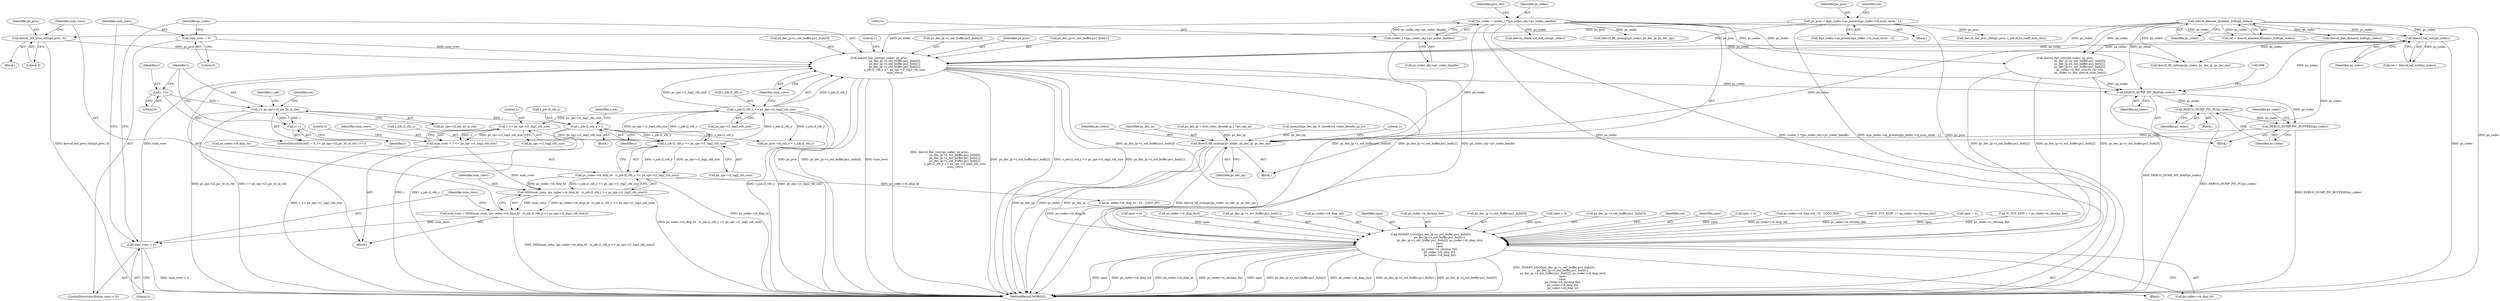 digraph "0_Android_87fb7909c49e6a4510ba86ace1ffc83459c7e1b9@array" {
"1001542" [label="(Call,ihevcd_fmt_conv(ps_codec, ps_proc,\n                                    ps_dec_ip->s_out_buffer.pu1_bufs[0],\n                                    ps_dec_ip->s_out_buffer.pu1_bufs[1],\n                                    ps_dec_ip->s_out_buffer.pu1_bufs[2],\n                                    s_job.i2_ctb_y << ps_sps->i1_log2_ctb_size,\n                                    num_rows))"];
"1001198" [label="(Call,ihevcd_allocate_dynamic_bufs(ps_codec))"];
"1000986" [label="(Call,ihevcd_nal_unit(ps_codec))"];
"1000151" [label="(Call,*ps_codec = (codec_t *)(ps_codec_obj->pv_codec_handle))"];
"1000153" [label="(Call,(codec_t *)(ps_codec_obj->pv_codec_handle))"];
"1001517" [label="(Call,ihevcd_init_proc_ctxt(ps_proc, 0))"];
"1001412" [label="(Call,ps_proc = &ps_codec->as_process[ps_codec->i4_num_cores - 1])"];
"1001566" [label="(Call,s_job.i2_ctb_y << ps_sps->i1_log2_ctb_size)"];
"1001528" [label="(Call,s_job.i2_ctb_y << ps_sps->i1_log2_ctb_size)"];
"1001356" [label="(Call,s_job.i2_ctb_y = i)"];
"1001331" [label="(Call,i < ps_sps->i2_pic_ht_in_ctb)"];
"1001336" [label="(Call,i++)"];
"1001328" [label="(Call,i = 0)"];
"1001505" [label="(Call,1 << ps_sps->i1_log2_ctb_size)"];
"1001536" [label="(Call,num_rows < 0)"];
"1001520" [label="(Call,num_rows = MIN(num_rows, (ps_codec->i4_disp_ht - (s_job.i2_ctb_y << ps_sps->i1_log2_ctb_size))))"];
"1001522" [label="(Call,MIN(num_rows, (ps_codec->i4_disp_ht - (s_job.i2_ctb_y << ps_sps->i1_log2_ctb_size))))"];
"1001503" [label="(Call,num_rows = 1 << ps_sps->i1_log2_ctb_size)"];
"1001524" [label="(Call,ps_codec->i4_disp_ht - (s_job.i2_ctb_y << ps_sps->i1_log2_ctb_size))"];
"1001539" [label="(Call,num_rows = 0)"];
"1001694" [label="(Call,DEBUG_DUMP_MV_MAP(ps_codec))"];
"1001827" [label="(Call,DEBUG_DUMP_PIC_PU(ps_codec))"];
"1001829" [label="(Call,DEBUG_DUMP_PIC_BUFFERS(ps_codec))"];
"1001835" [label="(Call,ihevcd_fill_outargs(ps_codec, ps_dec_ip, ps_dec_op))"];
"1001880" [label="(Call,INSERT_LOGO(ps_dec_ip->s_out_buffer.pu1_bufs[0],\n                    ps_dec_ip->s_out_buffer.pu1_bufs[1],\n                    ps_dec_ip->s_out_buffer.pu1_bufs[2], ps_codec->i4_disp_strd,\n                    xpos,\n                    ypos,\n                    ps_codec->e_chroma_fmt,\n                    ps_codec->i4_disp_wd,\n                    ps_codec->i4_disp_ht))"];
"1001828" [label="(Identifier,ps_codec)"];
"1001895" [label="(Call,ps_dec_ip->s_out_buffer.pu1_bufs[2])"];
"1001331" [label="(Call,i < ps_sps->i2_pic_ht_in_ctb)"];
"1001524" [label="(Call,ps_codec->i4_disp_ht - (s_job.i2_ctb_y << ps_sps->i1_log2_ctb_size))"];
"1001520" [label="(Call,num_rows = MIN(num_rows, (ps_codec->i4_disp_ht - (s_job.i2_ctb_y << ps_sps->i1_log2_ctb_size))))"];
"1001523" [label="(Identifier,num_rows)"];
"1000987" [label="(Identifier,ps_codec)"];
"1001544" [label="(Identifier,ps_proc)"];
"1000984" [label="(Call,ret = ihevcd_nal_unit(ps_codec))"];
"1001518" [label="(Identifier,ps_proc)"];
"1000986" [label="(Call,ihevcd_nal_unit(ps_codec))"];
"1000155" [label="(Call,ps_codec_obj->pv_codec_handle)"];
"1001917" [label="(Identifier,ret)"];
"1001479" [label="(Call,ihevcd_init_proc_ctxt(ps_proc, s_job.i4_tu_coeff_data_ofst))"];
"1001516" [label="(Block,)"];
"1001336" [label="(Call,i++)"];
"1001906" [label="(Identifier,ypos)"];
"1001536" [label="(Call,num_rows < 0)"];
"1001695" [label="(Identifier,ps_codec)"];
"1001694" [label="(Call,DEBUG_DUMP_MV_MAP(ps_codec))"];
"1001833" [label="(Identifier,ps_codec)"];
"1001867" [label="(Call,ypos < 0)"];
"1000151" [label="(Call,*ps_codec = (codec_t *)(ps_codec_obj->pv_codec_handle))"];
"1001543" [label="(Identifier,ps_codec)"];
"1001535" [label="(ControlStructure,if(num_rows < 0))"];
"1001363" [label="(Identifier,s_job)"];
"1001458" [label="(Call,ps_proc->i4_ctb_y = s_job.i2_ctb_y)"];
"1001529" [label="(Call,s_job.i2_ctb_y)"];
"1001537" [label="(Identifier,num_rows)"];
"1001525" [label="(Call,ps_codec->i4_disp_ht)"];
"1001255" [label="(Block,)"];
"1001512" [label="(Literal,0)"];
"1001521" [label="(Identifier,num_rows)"];
"1000173" [label="(Call,ps_dec_ip = (ivd_video_decode_ip_t *)pv_api_ip)"];
"1001538" [label="(Literal,0)"];
"1001528" [label="(Call,s_job.i2_ctb_y << ps_sps->i1_log2_ctb_size)"];
"1001573" [label="(Identifier,num_rows)"];
"1001880" [label="(Call,INSERT_LOGO(ps_dec_ip->s_out_buffer.pu1_bufs[0],\n                    ps_dec_ip->s_out_buffer.pu1_bufs[1],\n                    ps_dec_ip->s_out_buffer.pu1_bufs[2], ps_codec->i4_disp_strd,\n                    xpos,\n                    ypos,\n                    ps_codec->e_chroma_fmt,\n                    ps_codec->i4_disp_wd,\n                    ps_codec->i4_disp_ht))"];
"1001541" [label="(Literal,0)"];
"1001243" [label="(Call,ihevcd_fill_outargs(ps_codec, ps_dec_ip, ps_dec_op))"];
"1001835" [label="(Call,ihevcd_fill_outargs(ps_codec, ps_dec_ip, ps_dec_op))"];
"1001328" [label="(Call,i = 0)"];
"1001412" [label="(Call,ps_proc = &ps_codec->as_process[ps_codec->i4_num_cores - 1])"];
"1001199" [label="(Identifier,ps_codec)"];
"1001333" [label="(Call,ps_sps->i2_pic_ht_in_ctb)"];
"1001540" [label="(Identifier,num_rows)"];
"1001849" [label="(Call,ps_codec->i4_disp_wd - 32 - LOGO_WD)"];
"1001307" [label="(Call,IV_YUV_420P == ps_codec->e_chroma_fmt)"];
"1001329" [label="(Identifier,i)"];
"1001877" [label="(Call,xpos = 0)"];
"1001552" [label="(Call,ps_dec_ip->s_out_buffer.pu1_bufs[1])"];
"1001827" [label="(Call,DEBUG_DUMP_PIC_PU(ps_codec))"];
"1001826" [label="(Block,)"];
"1001196" [label="(Call,ret = ihevcd_allocate_dynamic_bufs(ps_codec))"];
"1001545" [label="(Call,ps_dec_ip->s_out_buffer.pu1_bufs[0])"];
"1001413" [label="(Identifier,ps_proc)"];
"1001343" [label="(Identifier,s_job)"];
"1000162" [label="(Identifier,proc_idx)"];
"1001493" [label="(Block,)"];
"1001539" [label="(Call,num_rows = 0)"];
"1001338" [label="(Block,)"];
"1001532" [label="(Call,ps_sps->i1_log2_ctb_size)"];
"1001845" [label="(Block,)"];
"1001507" [label="(Call,ps_sps->i1_log2_ctb_size)"];
"1001918" [label="(MethodReturn,WORD32)"];
"1001503" [label="(Call,num_rows = 1 << ps_sps->i1_log2_ctb_size)"];
"1001913" [label="(Call,ps_codec->i4_disp_ht)"];
"1001506" [label="(Literal,1)"];
"1001505" [label="(Call,1 << ps_sps->i1_log2_ctb_size)"];
"1001587" [label="(Call,IV_YUV_420P == ps_codec->e_chroma_fmt)"];
"1001397" [label="(Identifier,ret)"];
"1001337" [label="(Identifier,i)"];
"1001357" [label="(Call,s_job.i2_ctb_y)"];
"1000190" [label="(Call,memset(ps_dec_op, 0, sizeof(ivd_video_decode_op_t)))"];
"1001649" [label="(Call,ihevcd_fmt_conv(ps_codec, ps_proc,\n                                  ps_dec_ip->s_out_buffer.pu1_bufs[0],\n                                  ps_dec_ip->s_out_buffer.pu1_bufs[1],\n                                  ps_dec_ip->s_out_buffer.pu1_bufs[2],\n                                  ps_codec->s_fmt_conv.i4_cur_row,\n                                  ps_codec->s_fmt_conv.i4_num_rows))"];
"1000152" [label="(Identifier,ps_codec)"];
"1001504" [label="(Identifier,num_rows)"];
"1001330" [label="(Literal,0)"];
"1001414" [label="(Call,&ps_codec->as_process[ps_codec->i4_num_cores - 1])"];
"1001327" [label="(ControlStructure,for(i = 0; i < ps_sps->i2_pic_ht_in_ctb; i++))"];
"1001874" [label="(Call,xpos < 0)"];
"1001332" [label="(Identifier,i)"];
"1001902" [label="(Call,ps_codec->i4_disp_strd)"];
"1000153" [label="(Call,(codec_t *)(ps_codec_obj->pv_codec_handle))"];
"1000145" [label="(Block,)"];
"1001407" [label="(Literal,1)"];
"1001888" [label="(Call,ps_dec_ip->s_out_buffer.pu1_bufs[1])"];
"1001910" [label="(Call,ps_codec->i4_disp_wd)"];
"1001859" [label="(Call,ps_codec->i4_disp_ht - 32 - LOGO_HT)"];
"1001841" [label="(Literal,1)"];
"1001559" [label="(Call,ps_dec_ip->s_out_buffer.pu1_bufs[2])"];
"1000546" [label="(Call,ihevcd_check_out_buf_size(ps_codec))"];
"1001567" [label="(Call,s_job.i2_ctb_y)"];
"1001542" [label="(Call,ihevcd_fmt_conv(ps_codec, ps_proc,\n                                    ps_dec_ip->s_out_buffer.pu1_bufs[0],\n                                    ps_dec_ip->s_out_buffer.pu1_bufs[1],\n                                    ps_dec_ip->s_out_buffer.pu1_bufs[2],\n                                    s_job.i2_ctb_y << ps_sps->i1_log2_ctb_size,\n                                    num_rows))"];
"1001905" [label="(Identifier,xpos)"];
"1001566" [label="(Call,s_job.i2_ctb_y << ps_sps->i1_log2_ctb_size)"];
"1001836" [label="(Identifier,ps_codec)"];
"1001198" [label="(Call,ihevcd_allocate_dynamic_bufs(ps_codec))"];
"1001425" [label="(Identifier,ret)"];
"1001517" [label="(Call,ihevcd_init_proc_ctxt(ps_proc, 0))"];
"1001907" [label="(Call,ps_codec->e_chroma_fmt)"];
"1001881" [label="(Call,ps_dec_ip->s_out_buffer.pu1_bufs[0])"];
"1001570" [label="(Call,ps_sps->i1_log2_ctb_size)"];
"1001838" [label="(Identifier,ps_dec_op)"];
"1001837" [label="(Identifier,ps_dec_ip)"];
"1001829" [label="(Call,DEBUG_DUMP_PIC_BUFFERS(ps_codec))"];
"1001522" [label="(Call,MIN(num_rows, (ps_codec->i4_disp_ht - (s_job.i2_ctb_y << ps_sps->i1_log2_ctb_size))))"];
"1001356" [label="(Call,s_job.i2_ctb_y = i)"];
"1001830" [label="(Identifier,ps_codec)"];
"1001205" [label="(Call,ihevcd_free_dynamic_bufs(ps_codec))"];
"1001408" [label="(Block,)"];
"1000600" [label="(Call,ihevcd_fill_outargs(ps_codec, ps_dec_ip, ps_dec_op))"];
"1001360" [label="(Identifier,i)"];
"1001870" [label="(Call,ypos = 0)"];
"1001519" [label="(Literal,0)"];
"1001542" -> "1001493"  [label="AST: "];
"1001542" -> "1001573"  [label="CFG: "];
"1001543" -> "1001542"  [label="AST: "];
"1001544" -> "1001542"  [label="AST: "];
"1001545" -> "1001542"  [label="AST: "];
"1001552" -> "1001542"  [label="AST: "];
"1001559" -> "1001542"  [label="AST: "];
"1001566" -> "1001542"  [label="AST: "];
"1001573" -> "1001542"  [label="AST: "];
"1001407" -> "1001542"  [label="CFG: "];
"1001542" -> "1001918"  [label="DDG: ps_proc"];
"1001542" -> "1001918"  [label="DDG: ps_dec_ip->s_out_buffer.pu1_bufs[0]"];
"1001542" -> "1001918"  [label="DDG: num_rows"];
"1001542" -> "1001918"  [label="DDG: ihevcd_fmt_conv(ps_codec, ps_proc,\n                                    ps_dec_ip->s_out_buffer.pu1_bufs[0],\n                                    ps_dec_ip->s_out_buffer.pu1_bufs[1],\n                                    ps_dec_ip->s_out_buffer.pu1_bufs[2],\n                                    s_job.i2_ctb_y << ps_sps->i1_log2_ctb_size,\n                                    num_rows)"];
"1001542" -> "1001918"  [label="DDG: ps_dec_ip->s_out_buffer.pu1_bufs[2]"];
"1001542" -> "1001918"  [label="DDG: s_job.i2_ctb_y << ps_sps->i1_log2_ctb_size"];
"1001542" -> "1001918"  [label="DDG: ps_dec_ip->s_out_buffer.pu1_bufs[1]"];
"1001198" -> "1001542"  [label="DDG: ps_codec"];
"1000151" -> "1001542"  [label="DDG: ps_codec"];
"1000986" -> "1001542"  [label="DDG: ps_codec"];
"1001517" -> "1001542"  [label="DDG: ps_proc"];
"1001412" -> "1001542"  [label="DDG: ps_proc"];
"1001566" -> "1001542"  [label="DDG: s_job.i2_ctb_y"];
"1001566" -> "1001542"  [label="DDG: ps_sps->i1_log2_ctb_size"];
"1001536" -> "1001542"  [label="DDG: num_rows"];
"1001539" -> "1001542"  [label="DDG: num_rows"];
"1001542" -> "1001694"  [label="DDG: ps_codec"];
"1001542" -> "1001880"  [label="DDG: ps_dec_ip->s_out_buffer.pu1_bufs[0]"];
"1001542" -> "1001880"  [label="DDG: ps_dec_ip->s_out_buffer.pu1_bufs[1]"];
"1001542" -> "1001880"  [label="DDG: ps_dec_ip->s_out_buffer.pu1_bufs[2]"];
"1001198" -> "1001196"  [label="AST: "];
"1001198" -> "1001199"  [label="CFG: "];
"1001199" -> "1001198"  [label="AST: "];
"1001196" -> "1001198"  [label="CFG: "];
"1001198" -> "1001918"  [label="DDG: ps_codec"];
"1001198" -> "1000986"  [label="DDG: ps_codec"];
"1001198" -> "1001196"  [label="DDG: ps_codec"];
"1000986" -> "1001198"  [label="DDG: ps_codec"];
"1001198" -> "1001205"  [label="DDG: ps_codec"];
"1001198" -> "1001243"  [label="DDG: ps_codec"];
"1001198" -> "1001649"  [label="DDG: ps_codec"];
"1001198" -> "1001694"  [label="DDG: ps_codec"];
"1001198" -> "1001835"  [label="DDG: ps_codec"];
"1000986" -> "1000984"  [label="AST: "];
"1000986" -> "1000987"  [label="CFG: "];
"1000987" -> "1000986"  [label="AST: "];
"1000984" -> "1000986"  [label="CFG: "];
"1000986" -> "1001918"  [label="DDG: ps_codec"];
"1000986" -> "1000984"  [label="DDG: ps_codec"];
"1000151" -> "1000986"  [label="DDG: ps_codec"];
"1000986" -> "1001243"  [label="DDG: ps_codec"];
"1000986" -> "1001649"  [label="DDG: ps_codec"];
"1000986" -> "1001694"  [label="DDG: ps_codec"];
"1000986" -> "1001835"  [label="DDG: ps_codec"];
"1000151" -> "1000145"  [label="AST: "];
"1000151" -> "1000153"  [label="CFG: "];
"1000152" -> "1000151"  [label="AST: "];
"1000153" -> "1000151"  [label="AST: "];
"1000162" -> "1000151"  [label="CFG: "];
"1000151" -> "1001918"  [label="DDG: ps_codec"];
"1000151" -> "1001918"  [label="DDG: (codec_t *)(ps_codec_obj->pv_codec_handle)"];
"1000153" -> "1000151"  [label="DDG: ps_codec_obj->pv_codec_handle"];
"1000151" -> "1000546"  [label="DDG: ps_codec"];
"1000151" -> "1000600"  [label="DDG: ps_codec"];
"1000151" -> "1001243"  [label="DDG: ps_codec"];
"1000151" -> "1001649"  [label="DDG: ps_codec"];
"1000151" -> "1001694"  [label="DDG: ps_codec"];
"1000151" -> "1001835"  [label="DDG: ps_codec"];
"1000153" -> "1000155"  [label="CFG: "];
"1000154" -> "1000153"  [label="AST: "];
"1000155" -> "1000153"  [label="AST: "];
"1000153" -> "1001918"  [label="DDG: ps_codec_obj->pv_codec_handle"];
"1001517" -> "1001516"  [label="AST: "];
"1001517" -> "1001519"  [label="CFG: "];
"1001518" -> "1001517"  [label="AST: "];
"1001519" -> "1001517"  [label="AST: "];
"1001521" -> "1001517"  [label="CFG: "];
"1001517" -> "1001918"  [label="DDG: ihevcd_init_proc_ctxt(ps_proc, 0)"];
"1001412" -> "1001517"  [label="DDG: ps_proc"];
"1001412" -> "1001408"  [label="AST: "];
"1001412" -> "1001414"  [label="CFG: "];
"1001413" -> "1001412"  [label="AST: "];
"1001414" -> "1001412"  [label="AST: "];
"1001425" -> "1001412"  [label="CFG: "];
"1001412" -> "1001918"  [label="DDG: &ps_codec->as_process[ps_codec->i4_num_cores - 1]"];
"1001412" -> "1001918"  [label="DDG: ps_proc"];
"1001412" -> "1001479"  [label="DDG: ps_proc"];
"1001566" -> "1001570"  [label="CFG: "];
"1001567" -> "1001566"  [label="AST: "];
"1001570" -> "1001566"  [label="AST: "];
"1001573" -> "1001566"  [label="CFG: "];
"1001566" -> "1001918"  [label="DDG: s_job.i2_ctb_y"];
"1001566" -> "1001918"  [label="DDG: ps_sps->i1_log2_ctb_size"];
"1001566" -> "1001458"  [label="DDG: s_job.i2_ctb_y"];
"1001566" -> "1001505"  [label="DDG: ps_sps->i1_log2_ctb_size"];
"1001566" -> "1001528"  [label="DDG: s_job.i2_ctb_y"];
"1001528" -> "1001566"  [label="DDG: s_job.i2_ctb_y"];
"1001528" -> "1001566"  [label="DDG: ps_sps->i1_log2_ctb_size"];
"1001528" -> "1001524"  [label="AST: "];
"1001528" -> "1001532"  [label="CFG: "];
"1001529" -> "1001528"  [label="AST: "];
"1001532" -> "1001528"  [label="AST: "];
"1001524" -> "1001528"  [label="CFG: "];
"1001528" -> "1001524"  [label="DDG: s_job.i2_ctb_y"];
"1001528" -> "1001524"  [label="DDG: ps_sps->i1_log2_ctb_size"];
"1001356" -> "1001528"  [label="DDG: s_job.i2_ctb_y"];
"1001505" -> "1001528"  [label="DDG: ps_sps->i1_log2_ctb_size"];
"1001356" -> "1001338"  [label="AST: "];
"1001356" -> "1001360"  [label="CFG: "];
"1001357" -> "1001356"  [label="AST: "];
"1001360" -> "1001356"  [label="AST: "];
"1001363" -> "1001356"  [label="CFG: "];
"1001356" -> "1001918"  [label="DDG: s_job.i2_ctb_y"];
"1001356" -> "1001918"  [label="DDG: i"];
"1001331" -> "1001356"  [label="DDG: i"];
"1001356" -> "1001458"  [label="DDG: s_job.i2_ctb_y"];
"1001331" -> "1001327"  [label="AST: "];
"1001331" -> "1001333"  [label="CFG: "];
"1001332" -> "1001331"  [label="AST: "];
"1001333" -> "1001331"  [label="AST: "];
"1001343" -> "1001331"  [label="CFG: "];
"1001397" -> "1001331"  [label="CFG: "];
"1001331" -> "1001918"  [label="DDG: ps_sps->i2_pic_ht_in_ctb"];
"1001331" -> "1001918"  [label="DDG: i < ps_sps->i2_pic_ht_in_ctb"];
"1001336" -> "1001331"  [label="DDG: i"];
"1001328" -> "1001331"  [label="DDG: i"];
"1001331" -> "1001336"  [label="DDG: i"];
"1001336" -> "1001327"  [label="AST: "];
"1001336" -> "1001337"  [label="CFG: "];
"1001337" -> "1001336"  [label="AST: "];
"1001332" -> "1001336"  [label="CFG: "];
"1001328" -> "1001327"  [label="AST: "];
"1001328" -> "1001330"  [label="CFG: "];
"1001329" -> "1001328"  [label="AST: "];
"1001330" -> "1001328"  [label="AST: "];
"1001332" -> "1001328"  [label="CFG: "];
"1001505" -> "1001503"  [label="AST: "];
"1001505" -> "1001507"  [label="CFG: "];
"1001506" -> "1001505"  [label="AST: "];
"1001507" -> "1001505"  [label="AST: "];
"1001503" -> "1001505"  [label="CFG: "];
"1001505" -> "1001503"  [label="DDG: 1"];
"1001505" -> "1001503"  [label="DDG: ps_sps->i1_log2_ctb_size"];
"1001536" -> "1001535"  [label="AST: "];
"1001536" -> "1001538"  [label="CFG: "];
"1001537" -> "1001536"  [label="AST: "];
"1001538" -> "1001536"  [label="AST: "];
"1001540" -> "1001536"  [label="CFG: "];
"1001543" -> "1001536"  [label="CFG: "];
"1001536" -> "1001918"  [label="DDG: num_rows < 0"];
"1001520" -> "1001536"  [label="DDG: num_rows"];
"1001520" -> "1001493"  [label="AST: "];
"1001520" -> "1001522"  [label="CFG: "];
"1001521" -> "1001520"  [label="AST: "];
"1001522" -> "1001520"  [label="AST: "];
"1001537" -> "1001520"  [label="CFG: "];
"1001520" -> "1001918"  [label="DDG: MIN(num_rows, (ps_codec->i4_disp_ht - (s_job.i2_ctb_y << ps_sps->i1_log2_ctb_size)))"];
"1001522" -> "1001520"  [label="DDG: num_rows"];
"1001522" -> "1001520"  [label="DDG: ps_codec->i4_disp_ht - (s_job.i2_ctb_y << ps_sps->i1_log2_ctb_size)"];
"1001522" -> "1001524"  [label="CFG: "];
"1001523" -> "1001522"  [label="AST: "];
"1001524" -> "1001522"  [label="AST: "];
"1001522" -> "1001918"  [label="DDG: ps_codec->i4_disp_ht - (s_job.i2_ctb_y << ps_sps->i1_log2_ctb_size)"];
"1001503" -> "1001522"  [label="DDG: num_rows"];
"1001524" -> "1001522"  [label="DDG: ps_codec->i4_disp_ht"];
"1001524" -> "1001522"  [label="DDG: s_job.i2_ctb_y << ps_sps->i1_log2_ctb_size"];
"1001503" -> "1001493"  [label="AST: "];
"1001504" -> "1001503"  [label="AST: "];
"1001512" -> "1001503"  [label="CFG: "];
"1001503" -> "1001918"  [label="DDG: 1 << ps_sps->i1_log2_ctb_size"];
"1001525" -> "1001524"  [label="AST: "];
"1001524" -> "1001918"  [label="DDG: ps_codec->i4_disp_ht"];
"1001524" -> "1001859"  [label="DDG: ps_codec->i4_disp_ht"];
"1001539" -> "1001535"  [label="AST: "];
"1001539" -> "1001541"  [label="CFG: "];
"1001540" -> "1001539"  [label="AST: "];
"1001541" -> "1001539"  [label="AST: "];
"1001543" -> "1001539"  [label="CFG: "];
"1001694" -> "1001255"  [label="AST: "];
"1001694" -> "1001695"  [label="CFG: "];
"1001695" -> "1001694"  [label="AST: "];
"1001698" -> "1001694"  [label="CFG: "];
"1001694" -> "1001918"  [label="DDG: DEBUG_DUMP_MV_MAP(ps_codec)"];
"1001649" -> "1001694"  [label="DDG: ps_codec"];
"1001694" -> "1001827"  [label="DDG: ps_codec"];
"1001694" -> "1001829"  [label="DDG: ps_codec"];
"1001827" -> "1001826"  [label="AST: "];
"1001827" -> "1001828"  [label="CFG: "];
"1001828" -> "1001827"  [label="AST: "];
"1001830" -> "1001827"  [label="CFG: "];
"1001827" -> "1001918"  [label="DDG: DEBUG_DUMP_PIC_PU(ps_codec)"];
"1001827" -> "1001829"  [label="DDG: ps_codec"];
"1001829" -> "1001255"  [label="AST: "];
"1001829" -> "1001830"  [label="CFG: "];
"1001830" -> "1001829"  [label="AST: "];
"1001833" -> "1001829"  [label="CFG: "];
"1001829" -> "1001918"  [label="DDG: DEBUG_DUMP_PIC_BUFFERS(ps_codec)"];
"1001829" -> "1001835"  [label="DDG: ps_codec"];
"1001835" -> "1000145"  [label="AST: "];
"1001835" -> "1001838"  [label="CFG: "];
"1001836" -> "1001835"  [label="AST: "];
"1001837" -> "1001835"  [label="AST: "];
"1001838" -> "1001835"  [label="AST: "];
"1001841" -> "1001835"  [label="CFG: "];
"1001835" -> "1001918"  [label="DDG: ps_dec_op"];
"1001835" -> "1001918"  [label="DDG: ps_codec"];
"1001835" -> "1001918"  [label="DDG: ps_dec_ip"];
"1001835" -> "1001918"  [label="DDG: ihevcd_fill_outargs(ps_codec, ps_dec_ip, ps_dec_op)"];
"1000173" -> "1001835"  [label="DDG: ps_dec_ip"];
"1000190" -> "1001835"  [label="DDG: ps_dec_op"];
"1001880" -> "1001845"  [label="AST: "];
"1001880" -> "1001913"  [label="CFG: "];
"1001881" -> "1001880"  [label="AST: "];
"1001888" -> "1001880"  [label="AST: "];
"1001895" -> "1001880"  [label="AST: "];
"1001902" -> "1001880"  [label="AST: "];
"1001905" -> "1001880"  [label="AST: "];
"1001906" -> "1001880"  [label="AST: "];
"1001907" -> "1001880"  [label="AST: "];
"1001910" -> "1001880"  [label="AST: "];
"1001913" -> "1001880"  [label="AST: "];
"1001917" -> "1001880"  [label="CFG: "];
"1001880" -> "1001918"  [label="DDG: ps_codec->e_chroma_fmt"];
"1001880" -> "1001918"  [label="DDG: xpos"];
"1001880" -> "1001918"  [label="DDG: ps_dec_ip->s_out_buffer.pu1_bufs[2]"];
"1001880" -> "1001918"  [label="DDG: ps_codec->i4_disp_strd"];
"1001880" -> "1001918"  [label="DDG: ps_dec_ip->s_out_buffer.pu1_bufs[1]"];
"1001880" -> "1001918"  [label="DDG: ps_dec_ip->s_out_buffer.pu1_bufs[0]"];
"1001880" -> "1001918"  [label="DDG: INSERT_LOGO(ps_dec_ip->s_out_buffer.pu1_bufs[0],\n                    ps_dec_ip->s_out_buffer.pu1_bufs[1],\n                    ps_dec_ip->s_out_buffer.pu1_bufs[2], ps_codec->i4_disp_strd,\n                    xpos,\n                    ypos,\n                    ps_codec->e_chroma_fmt,\n                    ps_codec->i4_disp_wd,\n                    ps_codec->i4_disp_ht)"];
"1001880" -> "1001918"  [label="DDG: ypos"];
"1001880" -> "1001918"  [label="DDG: ps_codec->i4_disp_wd"];
"1001880" -> "1001918"  [label="DDG: ps_codec->i4_disp_ht"];
"1001649" -> "1001880"  [label="DDG: ps_dec_ip->s_out_buffer.pu1_bufs[0]"];
"1001649" -> "1001880"  [label="DDG: ps_dec_ip->s_out_buffer.pu1_bufs[1]"];
"1001649" -> "1001880"  [label="DDG: ps_dec_ip->s_out_buffer.pu1_bufs[2]"];
"1001877" -> "1001880"  [label="DDG: xpos"];
"1001874" -> "1001880"  [label="DDG: xpos"];
"1001870" -> "1001880"  [label="DDG: ypos"];
"1001867" -> "1001880"  [label="DDG: ypos"];
"1001587" -> "1001880"  [label="DDG: ps_codec->e_chroma_fmt"];
"1001307" -> "1001880"  [label="DDG: ps_codec->e_chroma_fmt"];
"1001849" -> "1001880"  [label="DDG: ps_codec->i4_disp_wd"];
"1001859" -> "1001880"  [label="DDG: ps_codec->i4_disp_ht"];
}

